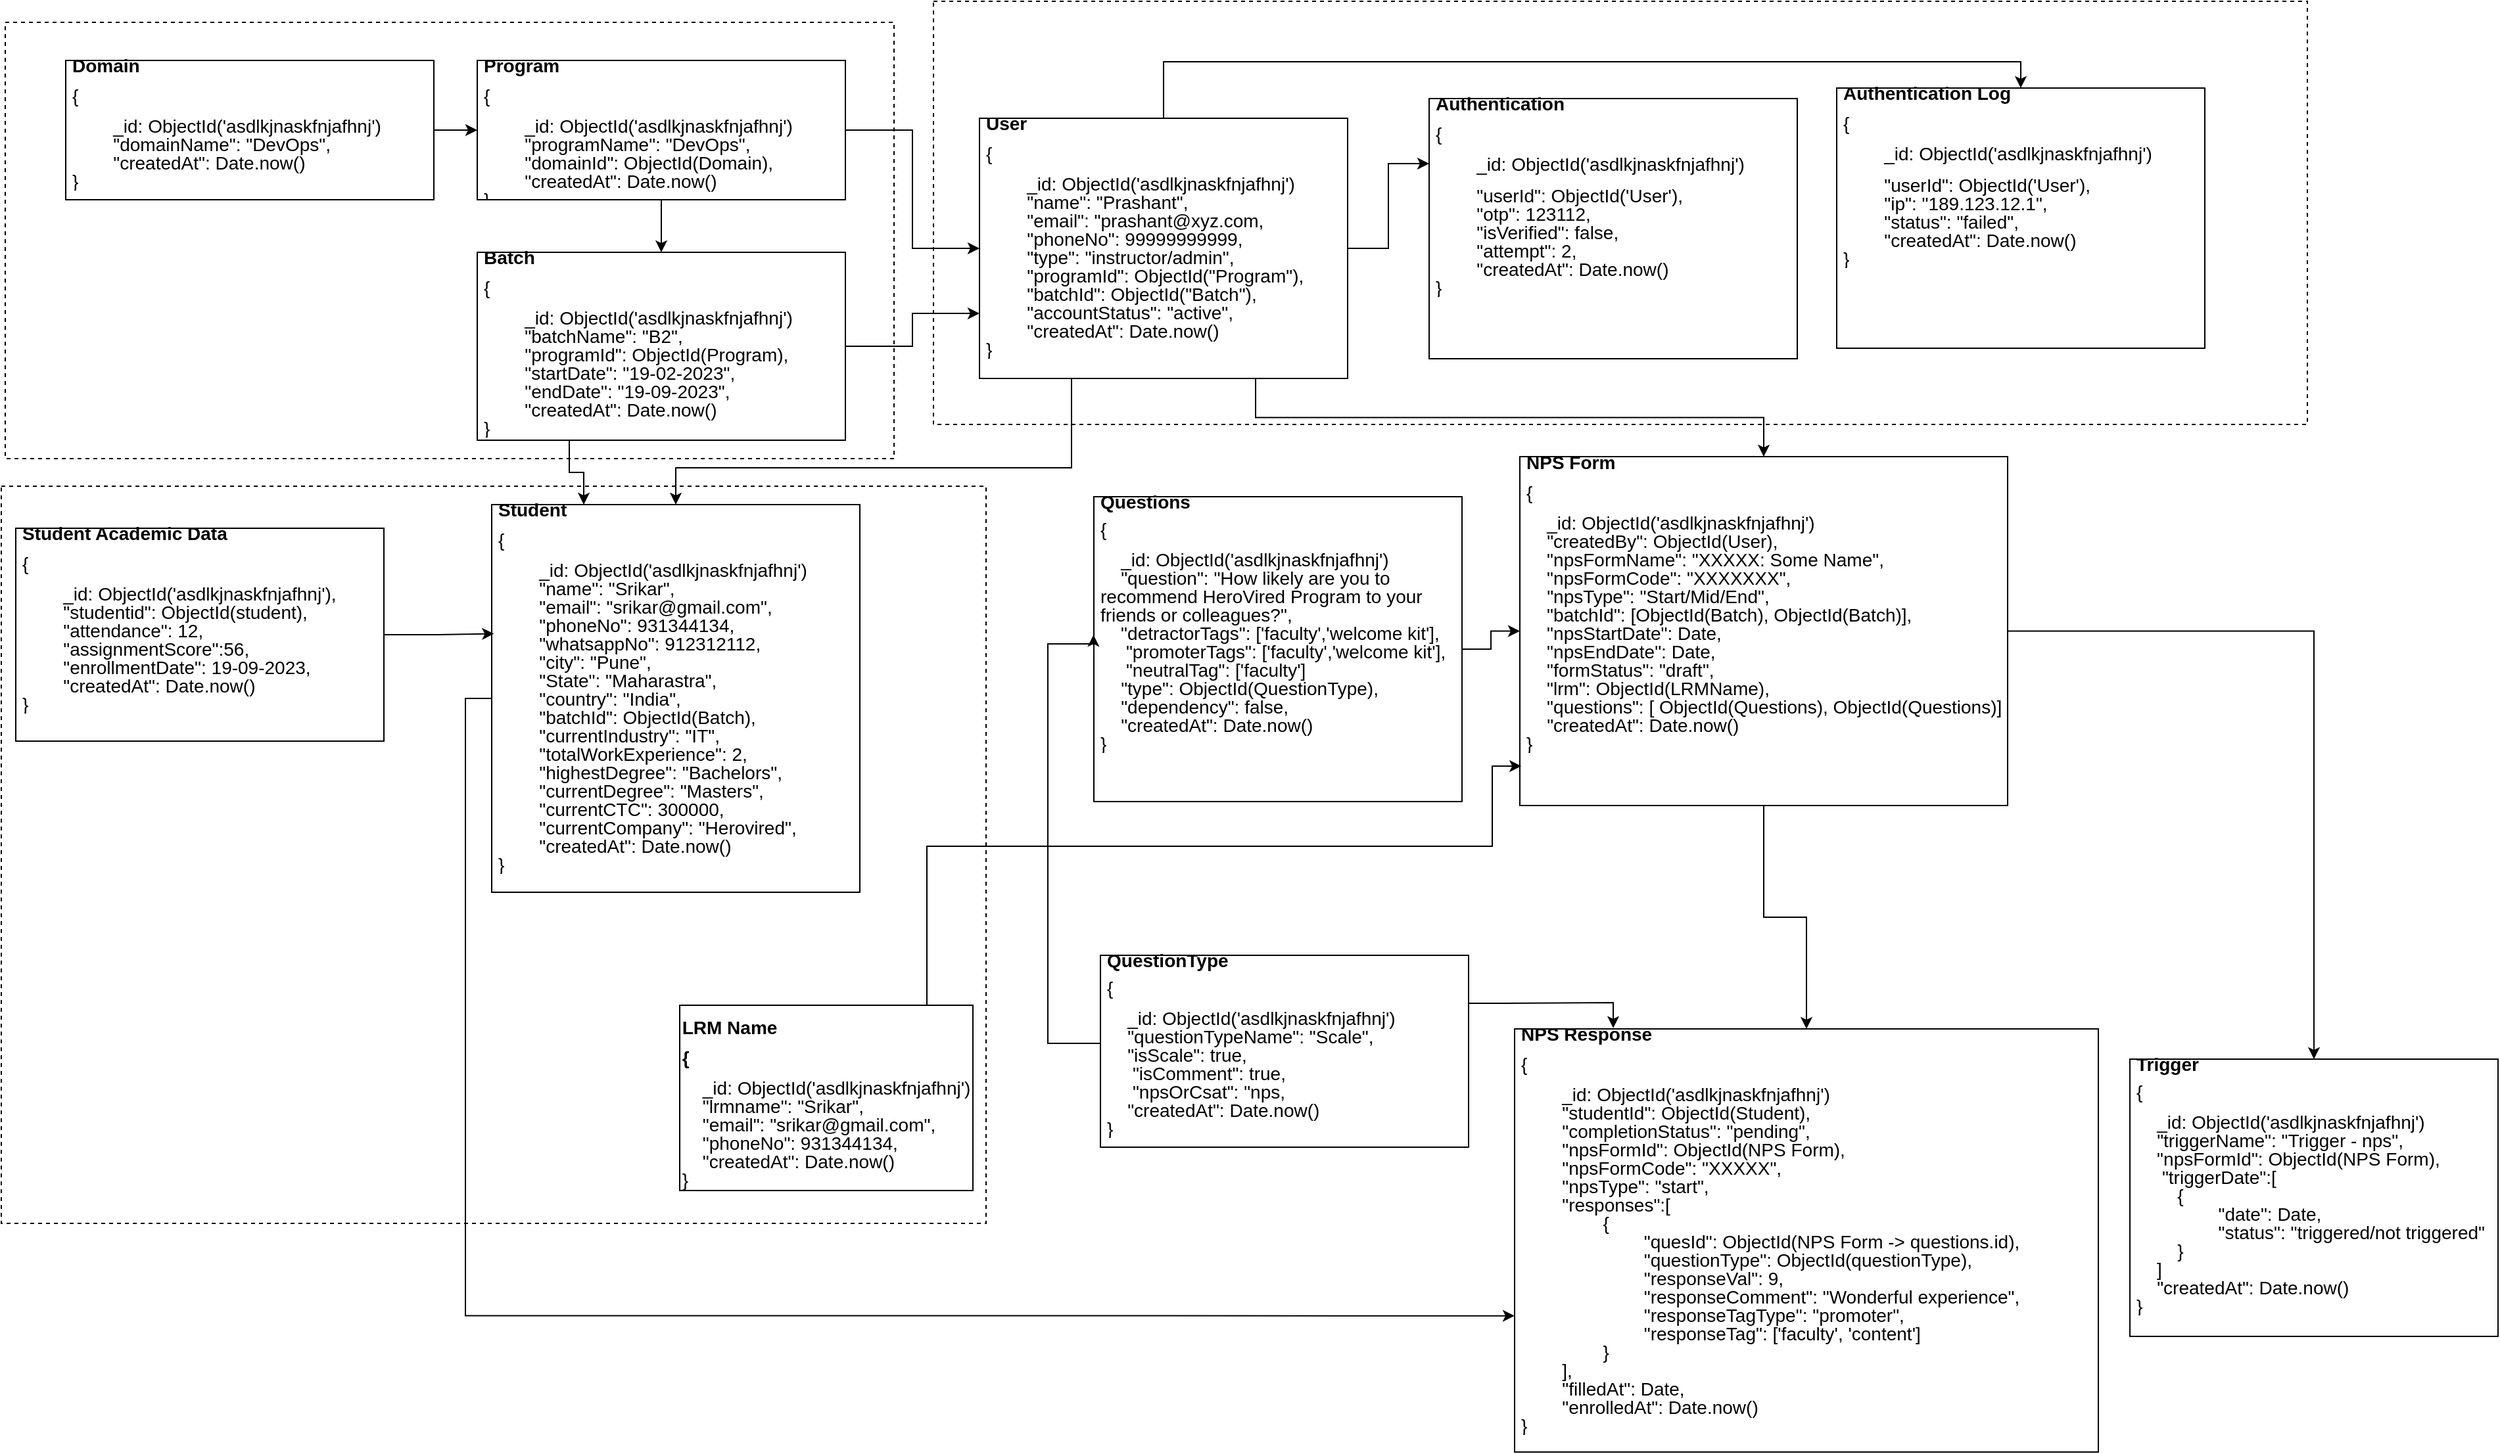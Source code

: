 <mxfile version="22.1.16" type="device">
  <diagram name="Page-1" id="05uPwbdRqM6QuOLjVfGS">
    <mxGraphModel dx="1577" dy="1609" grid="0" gridSize="10" guides="1" tooltips="1" connect="1" arrows="1" fold="1" page="1" pageScale="1" pageWidth="827" pageHeight="1169" math="0" shadow="0">
      <root>
        <mxCell id="0" />
        <mxCell id="1" parent="0" />
        <mxCell id="CcgMyU5SWdbZ3yXGMY6n-12" value="" style="rounded=0;whiteSpace=wrap;html=1;dashed=1;fillColor=none;" parent="1" vertex="1">
          <mxGeometry x="-312" y="-16" width="676" height="332" as="geometry" />
        </mxCell>
        <mxCell id="WL3S5XLT46aKPVTLGc3W-7" style="edgeStyle=orthogonalEdgeStyle;rounded=0;orthogonalLoop=1;jettySize=auto;html=1;entryX=0;entryY=0.25;entryDx=0;entryDy=0;" parent="1" source="WL3S5XLT46aKPVTLGc3W-1" target="WL3S5XLT46aKPVTLGc3W-6" edge="1">
          <mxGeometry relative="1" as="geometry" />
        </mxCell>
        <mxCell id="WL3S5XLT46aKPVTLGc3W-9" style="edgeStyle=orthogonalEdgeStyle;rounded=0;orthogonalLoop=1;jettySize=auto;html=1;exitX=0.5;exitY=0;exitDx=0;exitDy=0;entryX=0.5;entryY=0;entryDx=0;entryDy=0;" parent="1" source="WL3S5XLT46aKPVTLGc3W-1" target="WL3S5XLT46aKPVTLGc3W-8" edge="1">
          <mxGeometry relative="1" as="geometry" />
        </mxCell>
        <mxCell id="WL3S5XLT46aKPVTLGc3W-14" style="edgeStyle=orthogonalEdgeStyle;rounded=0;orthogonalLoop=1;jettySize=auto;html=1;exitX=0.25;exitY=1;exitDx=0;exitDy=0;" parent="1" source="WL3S5XLT46aKPVTLGc3W-1" target="WL3S5XLT46aKPVTLGc3W-11" edge="1">
          <mxGeometry relative="1" as="geometry">
            <Array as="points">
              <mxPoint x="499" y="323" />
              <mxPoint x="198" y="323" />
            </Array>
          </mxGeometry>
        </mxCell>
        <mxCell id="WL3S5XLT46aKPVTLGc3W-19" style="edgeStyle=orthogonalEdgeStyle;rounded=0;orthogonalLoop=1;jettySize=auto;html=1;exitX=0.75;exitY=1;exitDx=0;exitDy=0;" parent="1" source="WL3S5XLT46aKPVTLGc3W-1" target="WL3S5XLT46aKPVTLGc3W-10" edge="1">
          <mxGeometry relative="1" as="geometry" />
        </mxCell>
        <mxCell id="WL3S5XLT46aKPVTLGc3W-1" value="&lt;h1 style=&quot;line-height: 80%; font-size: 14px;&quot;&gt;&lt;span style=&quot;background-color: initial;&quot;&gt;&lt;font style=&quot;font-size: 14px;&quot;&gt;User&lt;/font&gt;&lt;/span&gt;&lt;/h1&gt;&lt;h1 style=&quot;line-height: 100%; font-size: 14px;&quot;&gt;&lt;span style=&quot;font-weight: 400;&quot;&gt;&lt;font style=&quot;font-size: 14px;&quot;&gt;{&lt;/font&gt;&lt;/span&gt;&lt;/h1&gt;&lt;div style=&quot;line-height: 100%; font-size: 14px;&quot;&gt;&lt;span style=&quot;font-weight: 400;&quot;&gt;&lt;font style=&quot;font-size: 14px;&quot;&gt;&lt;span style=&quot;white-space: pre;&quot;&gt;&#x9;&lt;/span&gt;_id: ObjectId(&#39;asdlkjnaskfnjafhnj&#39;)&lt;br&gt;&lt;/font&gt;&lt;/span&gt;&lt;/div&gt;&lt;div style=&quot;line-height: 100%; font-size: 14px;&quot;&gt;&lt;font style=&quot;font-size: 14px;&quot;&gt;&lt;span style=&quot;white-space: pre;&quot;&gt;&#x9;&lt;/span&gt;&quot;name&quot;: &quot;Prashant&quot;,&lt;br&gt;&lt;/font&gt;&lt;/div&gt;&lt;div style=&quot;line-height: 100%; font-size: 14px;&quot;&gt;&lt;font style=&quot;font-size: 14px;&quot;&gt;&lt;span style=&quot;white-space: pre;&quot;&gt;&#x9;&lt;/span&gt;&quot;email&quot;: &quot;prashant@xyz.com,&lt;br&gt;&lt;/font&gt;&lt;/div&gt;&lt;div style=&quot;line-height: 100%; font-size: 14px;&quot;&gt;&lt;font style=&quot;font-size: 14px;&quot;&gt;&lt;span style=&quot;white-space: pre;&quot;&gt;&#x9;&lt;/span&gt;&quot;phoneNo&quot;: 99999999999,&lt;br&gt;&lt;/font&gt;&lt;/div&gt;&lt;div style=&quot;line-height: 100%; font-size: 14px;&quot;&gt;&lt;font style=&quot;font-size: 14px;&quot;&gt;&lt;span style=&quot;white-space: pre;&quot;&gt;&#x9;&lt;/span&gt;&quot;type&quot;: &quot;instructor/admin&quot;,&lt;br&gt;&lt;/font&gt;&lt;/div&gt;&lt;div style=&quot;line-height: 100%; font-size: 14px;&quot;&gt;&lt;font style=&quot;font-size: 14px;&quot;&gt;&lt;span style=&quot;white-space: pre;&quot;&gt;&#x9;&lt;/span&gt;&quot;programId&quot;: ObjectId(&quot;Program&quot;),&lt;br&gt;&lt;/font&gt;&lt;/div&gt;&lt;div style=&quot;line-height: 100%; font-size: 14px;&quot;&gt;&lt;font style=&quot;font-size: 14px;&quot;&gt;&lt;span style=&quot;white-space: pre;&quot;&gt;&#x9;&lt;/span&gt;&quot;batchId&quot;: ObjectId(&quot;Batch&quot;),&lt;br&gt;&lt;/font&gt;&lt;/div&gt;&lt;div style=&quot;line-height: 100%; font-size: 14px;&quot;&gt;&lt;font style=&quot;font-size: 14px;&quot;&gt;&lt;span style=&quot;white-space: pre;&quot;&gt;&#x9;&lt;/span&gt;&quot;accountStatus&quot;: &quot;active&quot;,&lt;br&gt;&lt;/font&gt;&lt;/div&gt;&lt;div style=&quot;line-height: 100%; font-size: 14px;&quot;&gt;&lt;font style=&quot;font-size: 14px;&quot;&gt;&lt;span style=&quot;white-space: pre;&quot;&gt;&#x9;&lt;/span&gt;&quot;createdAt&quot;: Date.now()&lt;/font&gt;&lt;/div&gt;&lt;div style=&quot;line-height: 100%; font-size: 14px;&quot;&gt;&lt;span style=&quot;font-weight: 400;&quot;&gt;&lt;font style=&quot;font-size: 14px;&quot;&gt;}&lt;/font&gt;&lt;/span&gt;&lt;/div&gt;" style="text;html=1;strokeColor=default;fillColor=none;spacing=5;spacingTop=-20;whiteSpace=wrap;overflow=hidden;rounded=0;" parent="1" vertex="1">
          <mxGeometry x="429" y="57" width="280" height="198" as="geometry" />
        </mxCell>
        <mxCell id="WL3S5XLT46aKPVTLGc3W-4" style="edgeStyle=orthogonalEdgeStyle;rounded=0;orthogonalLoop=1;jettySize=auto;html=1;" parent="1" source="WL3S5XLT46aKPVTLGc3W-2" target="WL3S5XLT46aKPVTLGc3W-1" edge="1">
          <mxGeometry relative="1" as="geometry" />
        </mxCell>
        <mxCell id="WL3S5XLT46aKPVTLGc3W-13" style="edgeStyle=orthogonalEdgeStyle;rounded=0;orthogonalLoop=1;jettySize=auto;html=1;exitX=0.5;exitY=1;exitDx=0;exitDy=0;" parent="1" source="WL3S5XLT46aKPVTLGc3W-2" target="WL3S5XLT46aKPVTLGc3W-3" edge="1">
          <mxGeometry relative="1" as="geometry" />
        </mxCell>
        <mxCell id="WL3S5XLT46aKPVTLGc3W-2" value="&lt;h1 style=&quot;line-height: 80%; font-size: 14px;&quot;&gt;&lt;span style=&quot;background-color: initial;&quot;&gt;&lt;font style=&quot;font-size: 14px;&quot;&gt;Program&lt;/font&gt;&lt;/span&gt;&lt;/h1&gt;&lt;h1 style=&quot;line-height: 100%; font-size: 14px;&quot;&gt;&lt;span style=&quot;font-weight: 400;&quot;&gt;&lt;font style=&quot;font-size: 14px;&quot;&gt;{&lt;/font&gt;&lt;/span&gt;&lt;/h1&gt;&lt;div style=&quot;line-height: 100%; font-size: 14px;&quot;&gt;&lt;span style=&quot;font-weight: 400;&quot;&gt;&lt;font style=&quot;font-size: 14px;&quot;&gt;&lt;span style=&quot;white-space: pre;&quot;&gt;&#x9;&lt;/span&gt;_id: ObjectId(&#39;asdlkjnaskfnjafhnj&#39;)&lt;br&gt;&lt;/font&gt;&lt;/span&gt;&lt;/div&gt;&lt;div style=&quot;line-height: 100%; font-size: 14px;&quot;&gt;&lt;font style=&quot;font-size: 14px;&quot;&gt;&lt;span style=&quot;white-space: pre;&quot;&gt;&#x9;&lt;/span&gt;&quot;programName&quot;: &quot;DevOps&quot;,&lt;/font&gt;&lt;/div&gt;&lt;div style=&quot;line-height: 100%; font-size: 14px;&quot;&gt;&lt;font style=&quot;font-size: 14px;&quot;&gt;&lt;span style=&quot;white-space: pre;&quot;&gt;&#x9;&lt;/span&gt;&quot;domainId&quot;: ObjectId(Domain),&lt;br&gt;&lt;/font&gt;&lt;/div&gt;&lt;div style=&quot;line-height: 100%; font-size: 14px;&quot;&gt;&lt;font style=&quot;font-size: 14px;&quot;&gt;&lt;span style=&quot;white-space: pre;&quot;&gt;&#x9;&lt;/span&gt;&quot;createdAt&quot;: Date.now()&lt;/font&gt;&lt;/div&gt;&lt;div style=&quot;line-height: 100%; font-size: 14px;&quot;&gt;&lt;span style=&quot;font-weight: 400;&quot;&gt;&lt;font style=&quot;font-size: 14px;&quot;&gt;}&lt;/font&gt;&lt;/span&gt;&lt;/div&gt;" style="text;html=1;strokeColor=default;fillColor=none;spacing=5;spacingTop=-20;whiteSpace=wrap;overflow=hidden;rounded=0;" parent="1" vertex="1">
          <mxGeometry x="47" y="13" width="280" height="106" as="geometry" />
        </mxCell>
        <mxCell id="WL3S5XLT46aKPVTLGc3W-5" style="edgeStyle=orthogonalEdgeStyle;rounded=0;orthogonalLoop=1;jettySize=auto;html=1;entryX=0;entryY=0.75;entryDx=0;entryDy=0;" parent="1" source="WL3S5XLT46aKPVTLGc3W-3" target="WL3S5XLT46aKPVTLGc3W-1" edge="1">
          <mxGeometry relative="1" as="geometry" />
        </mxCell>
        <mxCell id="WL3S5XLT46aKPVTLGc3W-12" style="edgeStyle=orthogonalEdgeStyle;rounded=0;orthogonalLoop=1;jettySize=auto;html=1;exitX=0.25;exitY=1;exitDx=0;exitDy=0;entryX=0.25;entryY=0;entryDx=0;entryDy=0;" parent="1" source="WL3S5XLT46aKPVTLGc3W-3" target="WL3S5XLT46aKPVTLGc3W-11" edge="1">
          <mxGeometry relative="1" as="geometry" />
        </mxCell>
        <mxCell id="WL3S5XLT46aKPVTLGc3W-3" value="&lt;h1 style=&quot;line-height: 80%; font-size: 14px;&quot;&gt;&lt;span style=&quot;background-color: initial;&quot;&gt;&lt;font style=&quot;font-size: 14px;&quot;&gt;Batch&lt;/font&gt;&lt;/span&gt;&lt;/h1&gt;&lt;h1 style=&quot;line-height: 100%; font-size: 14px;&quot;&gt;&lt;span style=&quot;font-weight: 400;&quot;&gt;&lt;font style=&quot;font-size: 14px;&quot;&gt;{&lt;/font&gt;&lt;/span&gt;&lt;/h1&gt;&lt;div style=&quot;line-height: 100%; font-size: 14px;&quot;&gt;&lt;span style=&quot;font-weight: 400;&quot;&gt;&lt;font style=&quot;font-size: 14px;&quot;&gt;&lt;span style=&quot;white-space: pre;&quot;&gt;&#x9;&lt;/span&gt;_id: ObjectId(&#39;asdlkjnaskfnjafhnj&#39;)&lt;br&gt;&lt;/font&gt;&lt;/span&gt;&lt;/div&gt;&lt;div style=&quot;line-height: 100%; font-size: 14px;&quot;&gt;&lt;font style=&quot;font-size: 14px;&quot;&gt;&lt;span style=&quot;white-space: pre;&quot;&gt;&#x9;&lt;/span&gt;&quot;batchName&quot;: &quot;B2&quot;,&lt;/font&gt;&lt;/div&gt;&lt;div style=&quot;line-height: 100%; font-size: 14px;&quot;&gt;&lt;font style=&quot;font-size: 14px;&quot;&gt;&lt;span style=&quot;white-space: pre;&quot;&gt;&#x9;&lt;/span&gt;&quot;programId&quot;: ObjectId(Program),&lt;br&gt;&lt;/font&gt;&lt;/div&gt;&lt;div style=&quot;line-height: 100%; font-size: 14px;&quot;&gt;&lt;font style=&quot;font-size: 14px;&quot;&gt;&lt;span style=&quot;white-space: pre;&quot;&gt;&#x9;&lt;/span&gt;&quot;startDate&quot;: &quot;19-02-2023&quot;,&lt;br&gt;&lt;/font&gt;&lt;/div&gt;&lt;div style=&quot;line-height: 100%; font-size: 14px;&quot;&gt;&lt;font style=&quot;font-size: 14px;&quot;&gt;&lt;span style=&quot;white-space: pre;&quot;&gt;&#x9;&lt;/span&gt;&quot;endDate&quot;: &quot;19-09-2023&quot;,&lt;br&gt;&lt;/font&gt;&lt;/div&gt;&lt;div style=&quot;line-height: 100%; font-size: 14px;&quot;&gt;&lt;font style=&quot;font-size: 14px;&quot;&gt;&lt;span style=&quot;white-space: pre;&quot;&gt;&#x9;&lt;/span&gt;&quot;createdAt&quot;: Date.now()&lt;/font&gt;&lt;/div&gt;&lt;div style=&quot;line-height: 100%; font-size: 14px;&quot;&gt;&lt;span style=&quot;font-weight: 400;&quot;&gt;&lt;font style=&quot;font-size: 14px;&quot;&gt;}&lt;/font&gt;&lt;/span&gt;&lt;/div&gt;" style="text;html=1;strokeColor=default;fillColor=none;spacing=5;spacingTop=-20;whiteSpace=wrap;overflow=hidden;rounded=0;" parent="1" vertex="1">
          <mxGeometry x="47" y="159" width="280" height="143" as="geometry" />
        </mxCell>
        <mxCell id="WL3S5XLT46aKPVTLGc3W-6" value="&lt;h1 style=&quot;line-height: 80%; font-size: 14px;&quot;&gt;Authentication&lt;/h1&gt;&lt;h1 style=&quot;line-height: 100%; font-size: 14px;&quot;&gt;&lt;span style=&quot;font-weight: 400;&quot;&gt;&lt;font style=&quot;font-size: 14px;&quot;&gt;{&lt;/font&gt;&lt;/span&gt;&lt;/h1&gt;&lt;h1 style=&quot;line-height: 100%; font-size: 14px;&quot;&gt;&lt;span style=&quot;white-space: pre;&quot;&gt;&#x9;&lt;/span&gt;&lt;span style=&quot;font-weight: normal;&quot;&gt;_id: ObjectId(&#39;asdlkjnaskfnjafhnj&#39;)&lt;/span&gt;&lt;/h1&gt;&lt;div style=&quot;line-height: 100%; font-size: 14px;&quot;&gt;&lt;span style=&quot;background-color: initial;&quot;&gt;&lt;span style=&quot;white-space: pre;&quot;&gt;&#x9;&lt;/span&gt;&quot;userId&quot;: ObjectId(&#39;User&#39;),&lt;/span&gt;&lt;/div&gt;&lt;div style=&quot;line-height: 100%; font-size: 14px;&quot;&gt;&lt;span style=&quot;background-color: initial;&quot;&gt;&lt;span style=&quot;white-space: pre;&quot;&gt;&#x9;&lt;/span&gt;&quot;otp&quot;: 123112,&lt;br&gt;&lt;/span&gt;&lt;/div&gt;&lt;div style=&quot;line-height: 100%; font-size: 14px;&quot;&gt;&lt;span style=&quot;background-color: initial;&quot;&gt;&lt;span style=&quot;white-space: pre;&quot;&gt;&#x9;&lt;/span&gt;&quot;isVerified&quot;: false,&lt;br&gt;&lt;/span&gt;&lt;/div&gt;&lt;div style=&quot;line-height: 100%; font-size: 14px;&quot;&gt;&lt;span style=&quot;background-color: initial;&quot;&gt;&lt;span style=&quot;white-space: pre;&quot;&gt;&#x9;&lt;/span&gt;&quot;attempt&quot;: 2,&lt;br&gt;&lt;/span&gt;&lt;/div&gt;&lt;div style=&quot;line-height: 100%; font-size: 14px;&quot;&gt;&lt;span style=&quot;background-color: initial;&quot;&gt;&lt;span style=&quot;white-space: pre;&quot;&gt;&#x9;&lt;/span&gt;&quot;createdAt&quot;: Date.now()&lt;/span&gt;&lt;/div&gt;&lt;div style=&quot;line-height: 100%; font-size: 14px;&quot;&gt;&lt;span style=&quot;font-weight: 400;&quot;&gt;&lt;font style=&quot;font-size: 14px;&quot;&gt;}&lt;/font&gt;&lt;/span&gt;&lt;/div&gt;" style="text;html=1;strokeColor=default;fillColor=none;spacing=5;spacingTop=-20;whiteSpace=wrap;overflow=hidden;rounded=0;" parent="1" vertex="1">
          <mxGeometry x="771" y="42" width="280" height="198" as="geometry" />
        </mxCell>
        <mxCell id="WL3S5XLT46aKPVTLGc3W-8" value="&lt;h1 style=&quot;line-height: 80%; font-size: 14px;&quot;&gt;Authentication Log&lt;/h1&gt;&lt;h1 style=&quot;line-height: 100%; font-size: 14px;&quot;&gt;&lt;span style=&quot;font-weight: 400;&quot;&gt;&lt;font style=&quot;font-size: 14px;&quot;&gt;{&lt;/font&gt;&lt;/span&gt;&lt;/h1&gt;&lt;h1 style=&quot;line-height: 100%; font-size: 14px;&quot;&gt;&lt;span style=&quot;white-space: pre;&quot;&gt;&#x9;&lt;/span&gt;&lt;span style=&quot;font-weight: normal;&quot;&gt;_id: ObjectId(&#39;asdlkjnaskfnjafhnj&#39;)&lt;/span&gt;&lt;/h1&gt;&lt;div style=&quot;line-height: 100%; font-size: 14px;&quot;&gt;&lt;span style=&quot;background-color: initial;&quot;&gt;&lt;span style=&quot;white-space: pre;&quot;&gt;&#x9;&lt;/span&gt;&quot;userId&quot;: ObjectId(&#39;User&#39;),&lt;/span&gt;&lt;/div&gt;&lt;div style=&quot;line-height: 100%; font-size: 14px;&quot;&gt;&lt;span style=&quot;background-color: initial;&quot;&gt;&lt;span style=&quot;white-space: pre;&quot;&gt;&#x9;&lt;/span&gt;&quot;ip&quot;: &quot;189.123.12.1&quot;,&lt;br&gt;&lt;/span&gt;&lt;/div&gt;&lt;div style=&quot;line-height: 100%; font-size: 14px;&quot;&gt;&lt;span style=&quot;background-color: initial;&quot;&gt;&lt;span style=&quot;white-space: pre;&quot;&gt;&#x9;&lt;/span&gt;&quot;status&quot;: &quot;failed&quot;,&lt;/span&gt;&lt;/div&gt;&lt;div style=&quot;line-height: 100%; font-size: 14px;&quot;&gt;&lt;span style=&quot;background-color: initial;&quot;&gt;&lt;span style=&quot;white-space: pre;&quot;&gt;&#x9;&lt;/span&gt;&quot;createdAt&quot;: Date.now()&lt;/span&gt;&lt;/div&gt;&lt;div style=&quot;line-height: 100%; font-size: 14px;&quot;&gt;&lt;span style=&quot;font-weight: 400;&quot;&gt;&lt;font style=&quot;font-size: 14px;&quot;&gt;}&lt;/font&gt;&lt;/span&gt;&lt;/div&gt;" style="text;html=1;strokeColor=default;fillColor=none;spacing=5;spacingTop=-20;whiteSpace=wrap;overflow=hidden;rounded=0;" parent="1" vertex="1">
          <mxGeometry x="1081" y="34" width="280" height="198" as="geometry" />
        </mxCell>
        <mxCell id="CcgMyU5SWdbZ3yXGMY6n-3" style="edgeStyle=orthogonalEdgeStyle;rounded=0;orthogonalLoop=1;jettySize=auto;html=1;exitX=0.5;exitY=1;exitDx=0;exitDy=0;" parent="1" source="WL3S5XLT46aKPVTLGc3W-10" target="WL3S5XLT46aKPVTLGc3W-15" edge="1">
          <mxGeometry relative="1" as="geometry" />
        </mxCell>
        <mxCell id="-X5U54sZ7M9kgjtKSSgX-1" style="edgeStyle=orthogonalEdgeStyle;rounded=0;orthogonalLoop=1;jettySize=auto;html=1;" edge="1" parent="1" source="WL3S5XLT46aKPVTLGc3W-10" target="CcgMyU5SWdbZ3yXGMY6n-9">
          <mxGeometry relative="1" as="geometry" />
        </mxCell>
        <mxCell id="WL3S5XLT46aKPVTLGc3W-10" value="&lt;h1 style=&quot;line-height: 80%; font-size: 14px;&quot;&gt;&lt;span style=&quot;background-color: initial;&quot;&gt;&lt;font style=&quot;font-size: 14px;&quot;&gt;NPS Form&lt;/font&gt;&lt;/span&gt;&lt;/h1&gt;&lt;h1 style=&quot;line-height: 100%; font-size: 14px;&quot;&gt;&lt;span style=&quot;font-weight: 400;&quot;&gt;&lt;font style=&quot;font-size: 14px;&quot;&gt;{&lt;/font&gt;&lt;/span&gt;&lt;/h1&gt;&lt;div style=&quot;line-height: 100%; font-size: 14px;&quot;&gt;&lt;span style=&quot;font-weight: 400;&quot;&gt;&lt;font style=&quot;font-size: 14px;&quot;&gt;&lt;span style=&quot;&quot;&gt;&lt;span style=&quot;&quot;&gt;&amp;nbsp;&amp;nbsp;&amp;nbsp;&amp;nbsp;&lt;/span&gt;&lt;/span&gt;_id: ObjectId(&#39;asdlkjnaskfnjafhnj&#39;)&lt;br&gt;&lt;/font&gt;&lt;/span&gt;&lt;/div&gt;&lt;div style=&quot;line-height: 100%; font-size: 14px;&quot;&gt;&lt;font style=&quot;font-size: 14px;&quot;&gt;&lt;span style=&quot;&quot;&gt;&lt;span style=&quot;&quot;&gt;&amp;nbsp;&amp;nbsp;&amp;nbsp;&amp;nbsp;&lt;/span&gt;&lt;/span&gt;&quot;createdBy&quot;: ObjectId(User),&lt;br&gt;&lt;/font&gt;&lt;/div&gt;&lt;div style=&quot;line-height: 100%; font-size: 14px;&quot;&gt;&lt;font style=&quot;font-size: 14px;&quot;&gt;&amp;nbsp; &amp;nbsp; &quot;npsFormName&quot;: &quot;XXXXX: Some Name&quot;,&lt;/font&gt;&lt;/div&gt;&lt;div style=&quot;line-height: 100%; font-size: 14px;&quot;&gt;&lt;font style=&quot;font-size: 14px;&quot;&gt;&amp;nbsp; &amp;nbsp; &quot;npsFormCode&quot;: &quot;XXXXXXX&quot;,&lt;/font&gt;&lt;/div&gt;&lt;div style=&quot;line-height: 100%; font-size: 14px;&quot;&gt;&lt;font style=&quot;font-size: 14px;&quot;&gt;&lt;span style=&quot;&quot;&gt;&lt;span style=&quot;&quot;&gt;&amp;nbsp;&amp;nbsp;&amp;nbsp;&amp;nbsp;&lt;/span&gt;&lt;/span&gt;&quot;npsType&quot;: &quot;Start/Mid/End&quot;,&lt;/font&gt;&lt;/div&gt;&lt;div style=&quot;line-height: 100%; font-size: 14px;&quot;&gt;&lt;font style=&quot;font-size: 14px;&quot;&gt;&amp;nbsp; &amp;nbsp; &quot;batchId&quot;: [ObjectId(Batch), ObjectId(Batch)&lt;/font&gt;&lt;span style=&quot;background-color: initial;&quot;&gt;],&lt;/span&gt;&lt;/div&gt;&lt;div style=&quot;line-height: 100%; font-size: 14px;&quot;&gt;&lt;font style=&quot;font-size: 14px;&quot;&gt;&amp;nbsp; &amp;nbsp; &quot;npsStartDate&quot;: Date,&lt;/font&gt;&lt;/div&gt;&lt;div style=&quot;line-height: 100%; font-size: 14px;&quot;&gt;&lt;font style=&quot;font-size: 14px;&quot;&gt;&amp;nbsp; &amp;nbsp; &quot;npsEndDate&quot;: Date,&lt;/font&gt;&lt;/div&gt;&lt;div style=&quot;line-height: 100%; font-size: 14px;&quot;&gt;&lt;font style=&quot;font-size: 14px;&quot;&gt;&amp;nbsp; &amp;nbsp; &quot;formStatus&quot;: &quot;draft&quot;,&lt;br&gt;&lt;/font&gt;&lt;/div&gt;&lt;div style=&quot;line-height: 100%; font-size: 14px;&quot;&gt;&lt;font style=&quot;font-size: 14px;&quot;&gt;&amp;nbsp; &amp;nbsp; &quot;lrm&quot;: ObjectId(LRMName),&lt;/font&gt;&lt;/div&gt;&lt;div style=&quot;line-height: 100%; font-size: 14px;&quot;&gt;&lt;font style=&quot;background-color: initial;&quot;&gt;&amp;nbsp; &amp;nbsp; &quot;questions&quot;: [ ObjectId(Questions), ObjectId(Questions)&lt;/font&gt;&lt;span style=&quot;background-color: initial;&quot;&gt;]&lt;/span&gt;&lt;br&gt;&lt;/div&gt;&lt;div style=&quot;line-height: 100%; font-size: 14px;&quot;&gt;&lt;span style=&quot;background-color: initial;&quot;&gt;&amp;nbsp; &amp;nbsp;&amp;nbsp;&lt;/span&gt;&lt;span style=&quot;background-color: initial;&quot;&gt;&quot;createdAt&quot;: Date.now()&lt;/span&gt;&lt;br&gt;&lt;/div&gt;&lt;div style=&quot;line-height: 100%; font-size: 14px;&quot;&gt;&lt;span style=&quot;font-weight: 400;&quot;&gt;&lt;font style=&quot;font-size: 14px;&quot;&gt;}&lt;/font&gt;&lt;/span&gt;&lt;/div&gt;" style="text;html=1;strokeColor=default;fillColor=none;spacing=5;spacingTop=-20;whiteSpace=wrap;overflow=hidden;rounded=0;" parent="1" vertex="1">
          <mxGeometry x="840" y="314.5" width="371" height="265.5" as="geometry" />
        </mxCell>
        <mxCell id="WL3S5XLT46aKPVTLGc3W-11" value="&lt;h1 style=&quot;line-height: 80%; font-size: 14px;&quot;&gt;Student&lt;/h1&gt;&lt;h1 style=&quot;line-height: 100%; font-size: 14px;&quot;&gt;&lt;span style=&quot;font-weight: 400;&quot;&gt;&lt;font style=&quot;font-size: 14px;&quot;&gt;{&lt;/font&gt;&lt;/span&gt;&lt;/h1&gt;&lt;div style=&quot;line-height: 100%; font-size: 14px;&quot;&gt;&lt;span style=&quot;font-weight: 400;&quot;&gt;&lt;font style=&quot;font-size: 14px;&quot;&gt;&lt;span style=&quot;white-space: pre;&quot;&gt;&#x9;&lt;/span&gt;_id: ObjectId(&#39;asdlkjnaskfnjafhnj&#39;)&lt;br&gt;&lt;/font&gt;&lt;/span&gt;&lt;/div&gt;&lt;div style=&quot;line-height: 100%; font-size: 14px;&quot;&gt;&lt;span style=&quot;background-color: initial; white-space: pre;&quot;&gt;&#x9;&lt;/span&gt;&lt;span style=&quot;background-color: initial;&quot;&gt;&quot;name&quot;: &quot;Srikar&quot;,&lt;/span&gt;&lt;br&gt;&lt;/div&gt;&lt;div style=&quot;line-height: 100%; font-size: 14px;&quot;&gt;&lt;font style=&quot;font-size: 14px;&quot;&gt;&lt;span style=&quot;white-space: pre;&quot;&gt;&#x9;&lt;/span&gt;&quot;email&quot;: &quot;srikar@gmail.com&quot;,&lt;br&gt;&lt;/font&gt;&lt;/div&gt;&lt;div style=&quot;line-height: 100%; font-size: 14px;&quot;&gt;&lt;font style=&quot;font-size: 14px;&quot;&gt;&lt;span style=&quot;white-space: pre;&quot;&gt;&#x9;&lt;/span&gt;&quot;phoneNo&quot;: 931344134,&lt;br&gt;&lt;/font&gt;&lt;/div&gt;&lt;div style=&quot;line-height: 100%; font-size: 14px;&quot;&gt;&lt;font style=&quot;font-size: 14px;&quot;&gt;&lt;span style=&quot;white-space: pre;&quot;&gt;&#x9;&lt;/span&gt;&quot;whatsappNo&quot;: 912312112,&lt;br&gt;&lt;/font&gt;&lt;/div&gt;&lt;div style=&quot;line-height: 100%; font-size: 14px;&quot;&gt;&lt;span style=&quot;background-color: initial; white-space: pre;&quot;&gt;&#x9;&lt;/span&gt;&lt;span style=&quot;background-color: initial;&quot;&gt;&quot;city&quot;: &quot;Pune&quot;,&lt;/span&gt;&lt;br&gt;&lt;/div&gt;&lt;div style=&quot;line-height: 100%; font-size: 14px;&quot;&gt;&lt;font style=&quot;font-size: 14px;&quot;&gt;&lt;span style=&quot;white-space: pre;&quot;&gt;&#x9;&lt;/span&gt;&quot;State&quot;: &quot;Maharastra&quot;,&lt;br&gt;&lt;/font&gt;&lt;/div&gt;&lt;div style=&quot;line-height: 100%; font-size: 14px;&quot;&gt;&lt;font style=&quot;font-size: 14px;&quot;&gt;&lt;span style=&quot;white-space: pre;&quot;&gt;&#x9;&lt;/span&gt;&quot;country&quot;: &quot;India&quot;,&lt;/font&gt;&lt;/div&gt;&lt;div style=&quot;line-height: 100%; font-size: 14px;&quot;&gt;&lt;font style=&quot;font-size: 14px;&quot;&gt;&lt;span style=&quot;white-space: pre;&quot;&gt;&#x9;&lt;/span&gt;&quot;batchId&quot;: ObjectId(Batch),&lt;br&gt;&lt;/font&gt;&lt;/div&gt;&lt;div style=&quot;line-height: 100%; font-size: 14px;&quot;&gt;&lt;font style=&quot;font-size: 14px;&quot;&gt;&lt;span style=&quot;white-space: pre;&quot;&gt;&#x9;&lt;/span&gt;&quot;currentIndustry&quot;: &quot;IT&quot;,&lt;/font&gt;&lt;/div&gt;&lt;div style=&quot;line-height: 100%; font-size: 14px;&quot;&gt;&lt;font style=&quot;font-size: 14px;&quot;&gt;&lt;span style=&quot;white-space: pre;&quot;&gt;&#x9;&lt;/span&gt;&quot;totalWorkExperience&quot;: 2,&lt;br&gt;&lt;/font&gt;&lt;/div&gt;&lt;div style=&quot;line-height: 100%; font-size: 14px;&quot;&gt;&lt;font style=&quot;font-size: 14px;&quot;&gt;&lt;span style=&quot;white-space: pre;&quot;&gt;&#x9;&lt;/span&gt;&quot;highestDegree&quot;: &quot;Bachelors&quot;,&lt;br&gt;&lt;/font&gt;&lt;/div&gt;&lt;div style=&quot;line-height: 100%; font-size: 14px;&quot;&gt;&lt;font style=&quot;font-size: 14px;&quot;&gt;&lt;span style=&quot;white-space: pre;&quot;&gt;&#x9;&lt;/span&gt;&quot;currentDegree&quot;: &quot;Masters&quot;,&lt;br&gt;&lt;/font&gt;&lt;/div&gt;&lt;div style=&quot;line-height: 100%; font-size: 14px;&quot;&gt;&lt;font style=&quot;font-size: 14px;&quot;&gt;&lt;span style=&quot;white-space: pre;&quot;&gt;&#x9;&lt;/span&gt;&quot;currentCTC&quot;: 300000,&lt;br&gt;&lt;/font&gt;&lt;/div&gt;&lt;div style=&quot;line-height: 100%; font-size: 14px;&quot;&gt;&lt;font style=&quot;font-size: 14px;&quot;&gt;&lt;span style=&quot;white-space: pre;&quot;&gt;&#x9;&lt;/span&gt;&quot;currentCompany&quot;: &quot;Herovired&quot;,&lt;br&gt;&lt;/font&gt;&lt;/div&gt;&lt;div style=&quot;line-height: 100%; font-size: 14px;&quot;&gt;&lt;font style=&quot;font-size: 14px;&quot;&gt;&lt;span style=&quot;white-space: pre;&quot;&gt;&#x9;&lt;/span&gt;&quot;createdAt&quot;: Date.now()&lt;/font&gt;&lt;/div&gt;&lt;div style=&quot;line-height: 100%; font-size: 14px;&quot;&gt;&lt;span style=&quot;font-weight: 400;&quot;&gt;&lt;font style=&quot;font-size: 14px;&quot;&gt;}&lt;/font&gt;&lt;/span&gt;&lt;/div&gt;" style="text;html=1;strokeColor=default;fillColor=none;spacing=5;spacingTop=-20;whiteSpace=wrap;overflow=hidden;rounded=0;" parent="1" vertex="1">
          <mxGeometry x="58" y="351" width="280" height="295" as="geometry" />
        </mxCell>
        <mxCell id="WL3S5XLT46aKPVTLGc3W-15" value="&lt;h1 style=&quot;line-height: 80%; font-size: 14px;&quot;&gt;&lt;span style=&quot;background-color: initial;&quot;&gt;&lt;font style=&quot;font-size: 14px;&quot;&gt;NPS Response&lt;/font&gt;&lt;/span&gt;&lt;/h1&gt;&lt;h1 style=&quot;line-height: 100%; font-size: 14px;&quot;&gt;&lt;span style=&quot;font-weight: 400;&quot;&gt;&lt;font style=&quot;font-size: 14px;&quot;&gt;{&lt;/font&gt;&lt;/span&gt;&lt;/h1&gt;&lt;div style=&quot;line-height: 100%; font-size: 14px;&quot;&gt;&lt;span style=&quot;font-weight: 400;&quot;&gt;&lt;font style=&quot;font-size: 14px;&quot;&gt;&lt;span style=&quot;white-space: pre;&quot;&gt;&#x9;&lt;/span&gt;_id: ObjectId(&#39;asdlkjnaskfnjafhnj&#39;)&lt;br&gt;&lt;/font&gt;&lt;/span&gt;&lt;/div&gt;&lt;div style=&quot;line-height: 100%; font-size: 14px;&quot;&gt;&lt;font style=&quot;font-size: 14px;&quot;&gt;&lt;span style=&quot;white-space: pre;&quot;&gt;&#x9;&lt;/span&gt;&quot;studentId&quot;: ObjectId(Student),&lt;br&gt;&lt;/font&gt;&lt;/div&gt;&lt;div style=&quot;line-height: 100%; font-size: 14px;&quot;&gt;&lt;font style=&quot;font-size: 14px;&quot;&gt;&lt;span style=&quot;white-space: pre;&quot;&gt;&#x9;&lt;/span&gt;&quot;completionStatus&quot;: &quot;pending&quot;,&lt;br&gt;&lt;/font&gt;&lt;/div&gt;&lt;div style=&quot;line-height: 100%; font-size: 14px;&quot;&gt;&lt;font style=&quot;font-size: 14px;&quot;&gt;&lt;span style=&quot;white-space: pre;&quot;&gt;&#x9;&lt;/span&gt;&quot;npsFormId&quot;: ObjectId(NPS Form),&lt;br&gt;&lt;/font&gt;&lt;/div&gt;&lt;div style=&quot;line-height: 100%; font-size: 14px;&quot;&gt;&lt;font style=&quot;font-size: 14px;&quot;&gt;&lt;span style=&quot;white-space: pre;&quot;&gt;&#x9;&lt;/span&gt;&quot;npsFormCode&quot;: &quot;XXXXX&quot;,&lt;br&gt;&lt;/font&gt;&lt;/div&gt;&lt;div style=&quot;line-height: 100%; font-size: 14px;&quot;&gt;&lt;font style=&quot;font-size: 14px;&quot;&gt;&lt;span style=&quot;white-space: pre;&quot;&gt;&#x9;&lt;/span&gt;&quot;npsType&quot;: &quot;start&quot;,&lt;/font&gt;&lt;/div&gt;&lt;div style=&quot;line-height: 100%; font-size: 14px;&quot;&gt;&lt;font style=&quot;font-size: 14px;&quot;&gt;&lt;span style=&quot;white-space: pre;&quot;&gt;&#x9;&lt;/span&gt;&quot;responses&quot;:[&lt;/font&gt;&lt;/div&gt;&lt;div style=&quot;line-height: 100%; font-size: 14px;&quot;&gt;&lt;font style=&quot;font-size: 14px;&quot;&gt;&lt;span style=&quot;white-space: pre;&quot;&gt;&#x9;&lt;/span&gt;&lt;span style=&quot;white-space: pre;&quot;&gt;&#x9;&lt;/span&gt;{&lt;span style=&quot;white-space: pre;&quot;&gt;&#x9;&lt;/span&gt;&lt;/font&gt;&lt;/div&gt;&lt;div style=&quot;line-height: 100%; font-size: 14px;&quot;&gt;&lt;span style=&quot;white-space: pre;&quot;&gt;&#x9;&lt;/span&gt;&lt;span style=&quot;white-space: pre;&quot;&gt;&#x9;&lt;/span&gt;&lt;span style=&quot;white-space: pre;&quot;&gt;&#x9;&lt;/span&gt;&quot;quesId&quot;: ObjectId(NPS Form -&amp;gt; questions.id),&lt;br&gt;&lt;/div&gt;&lt;div style=&quot;line-height: 100%; font-size: 14px;&quot;&gt;&lt;font style=&quot;font-size: 14px;&quot;&gt;&lt;span style=&quot;white-space: pre;&quot;&gt;&#x9;&lt;/span&gt;&lt;span style=&quot;white-space: pre;&quot;&gt;&#x9;&lt;/span&gt;&lt;span style=&quot;white-space: pre;&quot;&gt;&#x9;&lt;/span&gt;&quot;questionType&quot;: ObjectId(questionType),&lt;br&gt;&lt;/font&gt;&lt;/div&gt;&lt;div style=&quot;line-height: 100%; font-size: 14px;&quot;&gt;&lt;font style=&quot;font-size: 14px;&quot;&gt;&lt;span style=&quot;white-space: pre;&quot;&gt;&#x9;&lt;/span&gt;&lt;span style=&quot;white-space: pre;&quot;&gt;&#x9;&lt;/span&gt;&lt;span style=&quot;white-space: pre;&quot;&gt;&#x9;&lt;/span&gt;&quot;responseVal&quot;: 9,&lt;/font&gt;&lt;/div&gt;&lt;div style=&quot;line-height: 100%; font-size: 14px;&quot;&gt;&lt;font style=&quot;font-size: 14px;&quot;&gt;&lt;span style=&quot;white-space: pre;&quot;&gt;&#x9;&lt;/span&gt;&lt;span style=&quot;white-space: pre;&quot;&gt;&#x9;&lt;/span&gt;&lt;span style=&quot;white-space: pre;&quot;&gt;&#x9;&lt;/span&gt;&quot;responseComment&quot;: &quot;Wonderful experience&quot;,&lt;br&gt;&lt;/font&gt;&lt;/div&gt;&lt;div style=&quot;line-height: 100%; font-size: 14px;&quot;&gt;&lt;font style=&quot;font-size: 14px;&quot;&gt;&lt;span style=&quot;white-space: pre;&quot;&gt;&#x9;&lt;/span&gt;&lt;span style=&quot;white-space: pre;&quot;&gt;&#x9;&lt;/span&gt;&lt;span style=&quot;white-space: pre;&quot;&gt;&#x9;&lt;/span&gt;&quot;responseTagType&quot;: &quot;promoter&quot;,&lt;br&gt;&lt;/font&gt;&lt;/div&gt;&lt;div style=&quot;line-height: 100%; font-size: 14px;&quot;&gt;&lt;font style=&quot;font-size: 14px;&quot;&gt;&lt;span style=&quot;white-space: pre;&quot;&gt;&#x9;&lt;/span&gt;&lt;span style=&quot;white-space: pre;&quot;&gt;&#x9;&lt;/span&gt;&lt;span style=&quot;white-space: pre;&quot;&gt;&#x9;&lt;/span&gt;&quot;responseTag&quot;: [&#39;faculty&#39;, &#39;content&#39;]&lt;/font&gt;&lt;span style=&quot;background-color: initial; white-space: pre;&quot;&gt;&#x9;&lt;/span&gt;&lt;span style=&quot;background-color: initial; white-space: pre;&quot;&gt;&#x9;&lt;/span&gt;&lt;/div&gt;&lt;div style=&quot;line-height: 100%; font-size: 14px;&quot;&gt;&lt;font style=&quot;font-size: 14px;&quot;&gt;&lt;span style=&quot;white-space: pre;&quot;&gt;&#x9;&lt;/span&gt;&lt;span style=&quot;white-space: pre;&quot;&gt;&#x9;&lt;/span&gt;}&lt;br&gt;&lt;/font&gt;&lt;/div&gt;&lt;div style=&quot;line-height: 100%; font-size: 14px;&quot;&gt;&lt;font style=&quot;font-size: 14px;&quot;&gt;&lt;span style=&quot;white-space: pre;&quot;&gt;&#x9;&lt;/span&gt;],&lt;br&gt;&lt;/font&gt;&lt;/div&gt;&lt;div style=&quot;line-height: 100%; font-size: 14px;&quot;&gt;&lt;font style=&quot;font-size: 14px;&quot;&gt;&lt;span style=&quot;white-space: pre;&quot;&gt;&#x9;&lt;/span&gt;&quot;filledAt&quot;: Date,&lt;br&gt;&lt;/font&gt;&lt;/div&gt;&lt;div style=&quot;line-height: 100%; font-size: 14px;&quot;&gt;&lt;font style=&quot;font-size: 14px;&quot;&gt;&lt;span style=&quot;white-space: pre;&quot;&gt;&#x9;&lt;/span&gt;&quot;enrolledAt&quot;: Date.now()&lt;/font&gt;&lt;/div&gt;&lt;div style=&quot;line-height: 100%; font-size: 14px;&quot;&gt;&lt;span style=&quot;font-weight: 400;&quot;&gt;&lt;font style=&quot;font-size: 14px;&quot;&gt;}&lt;/font&gt;&lt;/span&gt;&lt;/div&gt;" style="text;html=1;strokeColor=default;fillColor=none;spacing=5;spacingTop=-20;whiteSpace=wrap;overflow=hidden;rounded=0;" parent="1" vertex="1">
          <mxGeometry x="836" y="750" width="444" height="322" as="geometry" />
        </mxCell>
        <mxCell id="WL3S5XLT46aKPVTLGc3W-17" value="&lt;h1 style=&quot;line-height: 80%; font-size: 14px;&quot;&gt;&lt;span style=&quot;background-color: initial;&quot;&gt;QuestionType&lt;/span&gt;&lt;/h1&gt;&lt;h1 style=&quot;line-height: 80%; font-size: 14px;&quot;&gt;&lt;span style=&quot;font-weight: 400; background-color: initial;&quot;&gt;{&lt;/span&gt;&lt;br&gt;&lt;/h1&gt;&lt;div style=&quot;line-height: 100%; font-size: 14px;&quot;&gt;&lt;span style=&quot;font-weight: 400;&quot;&gt;&lt;font style=&quot;font-size: 14px;&quot;&gt;&lt;span style=&quot;&quot;&gt;&lt;span style=&quot;white-space: pre;&quot;&gt;&amp;nbsp;&amp;nbsp;&amp;nbsp;&amp;nbsp;&lt;/span&gt;&lt;/span&gt;_id: ObjectId(&#39;asdlkjnaskfnjafhnj&#39;)&lt;br&gt;&lt;/font&gt;&lt;/span&gt;&lt;/div&gt;&lt;div style=&quot;line-height: 100%; font-size: 14px;&quot;&gt;&lt;font style=&quot;font-size: 14px;&quot;&gt;&lt;span style=&quot;&quot;&gt;&lt;span style=&quot;white-space: pre;&quot;&gt;&amp;nbsp;&amp;nbsp;&amp;nbsp;&amp;nbsp;&lt;/span&gt;&lt;/span&gt;&quot;questionTypeName&quot;: &quot;Scale&quot;,&lt;br&gt;&lt;/font&gt;&lt;/div&gt;&lt;div style=&quot;line-height: 100%; font-size: 14px;&quot;&gt;&lt;font style=&quot;font-size: 14px;&quot;&gt;&lt;span style=&quot;&quot;&gt;&lt;span style=&quot;white-space: pre;&quot;&gt;&amp;nbsp;&amp;nbsp;&amp;nbsp;&amp;nbsp;&lt;/span&gt;&quot;isScale&quot;: true,&lt;/span&gt;&lt;/font&gt;&lt;/div&gt;&lt;div style=&quot;line-height: 100%; font-size: 14px;&quot;&gt;&lt;font style=&quot;font-size: 14px;&quot;&gt;&lt;span style=&quot;&quot;&gt;&amp;nbsp; &amp;nbsp; &amp;nbsp;&quot;isComment&quot;: true,&lt;/span&gt;&lt;/font&gt;&lt;/div&gt;&lt;div style=&quot;line-height: 100%; font-size: 14px;&quot;&gt;&lt;font style=&quot;font-size: 14px;&quot;&gt;&lt;span style=&quot;&quot;&gt;&amp;nbsp; &amp;nbsp; &amp;nbsp;&quot;npsOrCsat&quot;: &quot;nps,&lt;/span&gt;&lt;/font&gt;&lt;/div&gt;&lt;div style=&quot;line-height: 100%; font-size: 14px;&quot;&gt;&lt;font style=&quot;font-size: 14px;&quot;&gt;&lt;span style=&quot;&quot;&gt;&lt;span style=&quot;white-space: pre;&quot;&gt;&amp;nbsp;&amp;nbsp;&amp;nbsp;&amp;nbsp;&lt;/span&gt;&lt;/span&gt;&quot;createdAt&quot;: Date.now()&lt;/font&gt;&lt;/div&gt;&lt;div style=&quot;line-height: 100%; font-size: 14px;&quot;&gt;&lt;span style=&quot;font-weight: 400;&quot;&gt;&lt;font style=&quot;font-size: 14px;&quot;&gt;}&lt;/font&gt;&lt;/span&gt;&lt;/div&gt;" style="text;html=1;strokeColor=default;fillColor=none;spacing=5;spacingTop=-20;whiteSpace=wrap;overflow=hidden;rounded=0;" parent="1" vertex="1">
          <mxGeometry x="521" y="694" width="280" height="146" as="geometry" />
        </mxCell>
        <mxCell id="WL3S5XLT46aKPVTLGc3W-21" style="edgeStyle=orthogonalEdgeStyle;rounded=0;orthogonalLoop=1;jettySize=auto;html=1;" parent="1" source="WL3S5XLT46aKPVTLGc3W-20" target="WL3S5XLT46aKPVTLGc3W-2" edge="1">
          <mxGeometry relative="1" as="geometry" />
        </mxCell>
        <mxCell id="WL3S5XLT46aKPVTLGc3W-20" value="&lt;h1 style=&quot;line-height: 80%; font-size: 14px;&quot;&gt;&lt;span style=&quot;background-color: initial;&quot;&gt;&lt;font style=&quot;font-size: 14px;&quot;&gt;Domain&lt;/font&gt;&lt;/span&gt;&lt;/h1&gt;&lt;h1 style=&quot;line-height: 100%; font-size: 14px;&quot;&gt;&lt;span style=&quot;font-weight: 400;&quot;&gt;&lt;font style=&quot;font-size: 14px;&quot;&gt;{&lt;/font&gt;&lt;/span&gt;&lt;/h1&gt;&lt;div style=&quot;line-height: 100%; font-size: 14px;&quot;&gt;&lt;span style=&quot;font-weight: 400;&quot;&gt;&lt;font style=&quot;font-size: 14px;&quot;&gt;&lt;span style=&quot;white-space: pre;&quot;&gt;&#x9;&lt;/span&gt;_id: ObjectId(&#39;asdlkjnaskfnjafhnj&#39;)&lt;br&gt;&lt;/font&gt;&lt;/span&gt;&lt;/div&gt;&lt;div style=&quot;line-height: 100%; font-size: 14px;&quot;&gt;&lt;font style=&quot;font-size: 14px;&quot;&gt;&lt;span style=&quot;white-space: pre;&quot;&gt;&#x9;&lt;/span&gt;&quot;domainName&quot;: &quot;DevOps&quot;,&lt;/font&gt;&lt;/div&gt;&lt;div style=&quot;line-height: 100%; font-size: 14px;&quot;&gt;&lt;font style=&quot;font-size: 14px;&quot;&gt;&lt;span style=&quot;white-space: pre;&quot;&gt;&#x9;&lt;/span&gt;&quot;createdAt&quot;: Date.now()&lt;/font&gt;&lt;/div&gt;&lt;div style=&quot;line-height: 100%; font-size: 14px;&quot;&gt;&lt;span style=&quot;font-weight: 400;&quot;&gt;&lt;font style=&quot;font-size: 14px;&quot;&gt;}&lt;/font&gt;&lt;/span&gt;&lt;/div&gt;" style="text;html=1;strokeColor=default;fillColor=none;spacing=5;spacingTop=-20;whiteSpace=wrap;overflow=hidden;rounded=0;" parent="1" vertex="1">
          <mxGeometry x="-266" y="13" width="280" height="106" as="geometry" />
        </mxCell>
        <mxCell id="CcgMyU5SWdbZ3yXGMY6n-7" style="edgeStyle=orthogonalEdgeStyle;rounded=0;orthogonalLoop=1;jettySize=auto;html=1;" parent="1" source="CcgMyU5SWdbZ3yXGMY6n-5" target="WL3S5XLT46aKPVTLGc3W-10" edge="1">
          <mxGeometry relative="1" as="geometry" />
        </mxCell>
        <mxCell id="CcgMyU5SWdbZ3yXGMY6n-5" value="&lt;h1 style=&quot;line-height: 80%; font-size: 14px;&quot;&gt;&lt;span style=&quot;background-color: initial;&quot;&gt;Questions&lt;/span&gt;&lt;/h1&gt;&lt;h1 style=&quot;line-height: 80%; font-size: 14px;&quot;&gt;&lt;span style=&quot;font-weight: 400; background-color: initial;&quot;&gt;{&lt;/span&gt;&lt;br&gt;&lt;/h1&gt;&lt;div style=&quot;line-height: 100%; font-size: 14px;&quot;&gt;&lt;span style=&quot;font-weight: 400;&quot;&gt;&lt;font style=&quot;font-size: 14px;&quot;&gt;&lt;span style=&quot;&quot;&gt;&lt;span style=&quot;&quot;&gt;&amp;nbsp;&amp;nbsp;&amp;nbsp;&amp;nbsp;&lt;/span&gt;&lt;/span&gt;_id: ObjectId(&#39;asdlkjnaskfnjafhnj&#39;)&lt;br&gt;&lt;/font&gt;&lt;/span&gt;&lt;/div&gt;&lt;div style=&quot;line-height: 100%; font-size: 14px;&quot;&gt;&lt;font style=&quot;font-size: 14px;&quot;&gt;&lt;span style=&quot;&quot;&gt;&lt;span style=&quot;&quot;&gt;&amp;nbsp;&amp;nbsp;&amp;nbsp;&amp;nbsp;&lt;/span&gt;&lt;/span&gt;&lt;/font&gt;&lt;span style=&quot;background-color: initial; border-color: var(--border-color);&quot;&gt;&lt;/span&gt;&lt;span style=&quot;background-color: initial;&quot;&gt;&quot;question&quot;: &quot;How likely are you to recommend HeroVired Program to your friends or colleagues?&quot;,&lt;/span&gt;&lt;/div&gt;&lt;div style=&quot;line-height: 100%; font-size: 14px;&quot;&gt;&lt;span style=&quot;background-color: initial;&quot;&gt;&amp;nbsp; &amp;nbsp; &quot;detractorTags&quot;: [&#39;faculty&#39;,&#39;welcome kit&#39;],&lt;/span&gt;&lt;/div&gt;&lt;div style=&quot;line-height: 100%; font-size: 14px;&quot;&gt;&lt;span style=&quot;background-color: initial;&quot;&gt;&amp;nbsp; &amp;nbsp; &amp;nbsp;&quot;promoterTags&quot;: [&#39;faculty&#39;,&#39;welcome kit&#39;],&lt;/span&gt;&lt;/div&gt;&lt;div style=&quot;line-height: 100%; font-size: 14px;&quot;&gt;&lt;span style=&quot;background-color: initial;&quot;&gt;&amp;nbsp; &amp;nbsp; &amp;nbsp;&quot;neutralTag&quot;: [&#39;faculty&#39;]&lt;/span&gt;&lt;/div&gt;&lt;div style=&quot;border-color: var(--border-color); line-height: 14px; font-size: 14px;&quot;&gt;&lt;font style=&quot;border-color: var(--border-color);&quot;&gt;&lt;span style=&quot;border-color: var(--border-color);&quot;&gt;&lt;span style=&quot;border-color: var(--border-color);&quot;&gt;&lt;span style=&quot;white-space: pre;&quot;&gt;&amp;nbsp;&amp;nbsp;&amp;nbsp;&amp;nbsp;&lt;/span&gt;&lt;/span&gt;&quot;type&quot;: ObjectId(QuestionType),&lt;/span&gt;&lt;/font&gt;&lt;/div&gt;&lt;div style=&quot;border-color: var(--border-color); line-height: 14px; font-size: 14px;&quot;&gt;&lt;span style=&quot;background-color: initial; border-color: var(--border-color);&quot;&gt;&lt;span style=&quot;white-space: pre;&quot;&gt;&amp;nbsp;&amp;nbsp;&amp;nbsp;&amp;nbsp;&lt;/span&gt;&lt;/span&gt;&lt;span style=&quot;background-color: initial;&quot;&gt;&quot;dependency&quot;: false,&lt;/span&gt;&lt;br&gt;&lt;/div&gt;&lt;div style=&quot;line-height: 100%; font-size: 14px;&quot;&gt;&lt;font style=&quot;font-size: 14px;&quot;&gt;&lt;span style=&quot;&quot;&gt;&lt;span style=&quot;&quot;&gt;&amp;nbsp;&amp;nbsp;&amp;nbsp;&amp;nbsp;&lt;/span&gt;&lt;/span&gt;&quot;createdAt&quot;: Date.now()&lt;/font&gt;&lt;/div&gt;&lt;div style=&quot;line-height: 100%; font-size: 14px;&quot;&gt;&lt;span style=&quot;font-weight: 400;&quot;&gt;&lt;font style=&quot;font-size: 14px;&quot;&gt;}&lt;/font&gt;&lt;/span&gt;&lt;/div&gt;" style="text;html=1;strokeColor=default;fillColor=none;spacing=5;spacingTop=-20;whiteSpace=wrap;overflow=hidden;rounded=0;" parent="1" vertex="1">
          <mxGeometry x="516" y="345" width="280" height="232" as="geometry" />
        </mxCell>
        <mxCell id="CcgMyU5SWdbZ3yXGMY6n-8" style="edgeStyle=orthogonalEdgeStyle;rounded=0;orthogonalLoop=1;jettySize=auto;html=1;exitX=0;exitY=0.5;exitDx=0;exitDy=0;entryX=0;entryY=0.678;entryDx=0;entryDy=0;entryPerimeter=0;" parent="1" source="WL3S5XLT46aKPVTLGc3W-11" target="WL3S5XLT46aKPVTLGc3W-15" edge="1">
          <mxGeometry relative="1" as="geometry" />
        </mxCell>
        <mxCell id="CcgMyU5SWdbZ3yXGMY6n-9" value="&lt;h1 style=&quot;line-height: 80%; font-size: 14px;&quot;&gt;&lt;span style=&quot;background-color: initial;&quot;&gt;Trigger&lt;/span&gt;&lt;/h1&gt;&lt;h1 style=&quot;line-height: 80%; font-size: 14px;&quot;&gt;&lt;span style=&quot;font-weight: 400; background-color: initial;&quot;&gt;{&lt;/span&gt;&lt;br&gt;&lt;/h1&gt;&lt;div style=&quot;line-height: 100%; font-size: 14px;&quot;&gt;&lt;span style=&quot;font-weight: 400;&quot;&gt;&lt;font style=&quot;font-size: 14px;&quot;&gt;&lt;span style=&quot;&quot;&gt;&lt;span style=&quot;white-space: pre;&quot;&gt;&amp;nbsp;&amp;nbsp;&amp;nbsp;&amp;nbsp;&lt;/span&gt;&lt;/span&gt;_id: ObjectId(&#39;asdlkjnaskfnjafhnj&#39;)&lt;br&gt;&lt;/font&gt;&lt;/span&gt;&lt;/div&gt;&lt;div style=&quot;line-height: 100%; font-size: 14px;&quot;&gt;&lt;font style=&quot;font-size: 14px;&quot;&gt;&lt;span style=&quot;&quot;&gt;&lt;span style=&quot;white-space: pre;&quot;&gt;&amp;nbsp;&amp;nbsp;&amp;nbsp;&amp;nbsp;&lt;/span&gt;&lt;/span&gt;&quot;triggerName&quot;: &quot;Trigger - nps&quot;,&lt;br&gt;&lt;/font&gt;&lt;/div&gt;&lt;div style=&quot;line-height: 100%; font-size: 14px;&quot;&gt;&lt;font style=&quot;font-size: 14px;&quot;&gt;&amp;nbsp; &amp;nbsp; &quot;npsFormId&quot;: ObjectId(NPS Form),&lt;/font&gt;&lt;/div&gt;&lt;div style=&quot;line-height: 100%; font-size: 14px;&quot;&gt;&lt;font style=&quot;font-size: 14px;&quot;&gt;&amp;nbsp; &amp;nbsp; &amp;nbsp;&quot;triggerDate&quot;:[&lt;/font&gt;&lt;/div&gt;&lt;div style=&quot;line-height: 100%; font-size: 14px;&quot;&gt;&lt;font style=&quot;font-size: 14px;&quot;&gt;&lt;span style=&quot;white-space: pre;&quot;&gt;&#x9;&lt;/span&gt;{&lt;/font&gt;&lt;/div&gt;&lt;div style=&quot;line-height: 100%; font-size: 14px;&quot;&gt;&lt;font style=&quot;font-size: 14px;&quot;&gt;&lt;span style=&quot;white-space: pre;&quot;&gt;&#x9;&lt;/span&gt;&lt;span style=&quot;white-space: pre;&quot;&gt;&#x9;&lt;/span&gt;&quot;date&quot;: Date,&lt;br&gt;&lt;/font&gt;&lt;/div&gt;&lt;div style=&quot;line-height: 100%; font-size: 14px;&quot;&gt;&lt;font style=&quot;font-size: 14px;&quot;&gt;&lt;span style=&quot;white-space: pre;&quot;&gt;&#x9;&lt;/span&gt;&lt;span style=&quot;white-space: pre;&quot;&gt;&#x9;&lt;/span&gt;&quot;status&quot;: &quot;triggered/not triggered&quot;&lt;br&gt;&lt;/font&gt;&lt;/div&gt;&lt;div style=&quot;line-height: 100%; font-size: 14px;&quot;&gt;&lt;font style=&quot;font-size: 14px;&quot;&gt;&lt;span style=&quot;white-space: pre;&quot;&gt;&#x9;&lt;/span&gt;}&lt;br&gt;&lt;/font&gt;&lt;/div&gt;&lt;div style=&quot;line-height: 100%; font-size: 14px;&quot;&gt;&lt;font style=&quot;font-size: 14px;&quot;&gt;&amp;nbsp; &amp;nbsp; ]&lt;/font&gt;&lt;/div&gt;&lt;div style=&quot;line-height: 100%; font-size: 14px;&quot;&gt;&lt;font style=&quot;font-size: 14px;&quot;&gt;&lt;span style=&quot;&quot;&gt;&lt;span style=&quot;white-space: pre;&quot;&gt;&amp;nbsp;&amp;nbsp;&amp;nbsp;&amp;nbsp;&lt;/span&gt;&lt;/span&gt;&quot;createdAt&quot;: Date.now()&lt;/font&gt;&lt;/div&gt;&lt;div style=&quot;line-height: 100%; font-size: 14px;&quot;&gt;&lt;span style=&quot;font-weight: 400;&quot;&gt;&lt;font style=&quot;font-size: 14px;&quot;&gt;}&lt;/font&gt;&lt;/span&gt;&lt;/div&gt;" style="text;html=1;strokeColor=default;fillColor=none;spacing=5;spacingTop=-20;whiteSpace=wrap;overflow=hidden;rounded=0;" parent="1" vertex="1">
          <mxGeometry x="1304" y="773" width="280" height="211" as="geometry" />
        </mxCell>
        <mxCell id="CcgMyU5SWdbZ3yXGMY6n-11" style="edgeStyle=orthogonalEdgeStyle;rounded=0;orthogonalLoop=1;jettySize=auto;html=1;entryX=-0.001;entryY=0.453;entryDx=0;entryDy=0;entryPerimeter=0;" parent="1" source="WL3S5XLT46aKPVTLGc3W-17" target="CcgMyU5SWdbZ3yXGMY6n-5" edge="1">
          <mxGeometry relative="1" as="geometry">
            <Array as="points">
              <mxPoint x="481" y="761" />
              <mxPoint x="481" y="457" />
              <mxPoint x="516" y="457" />
            </Array>
          </mxGeometry>
        </mxCell>
        <mxCell id="CcgMyU5SWdbZ3yXGMY6n-13" value="" style="rounded=0;whiteSpace=wrap;html=1;fillColor=none;dashed=1;" parent="1" vertex="1">
          <mxGeometry x="394" y="-32" width="1045" height="322" as="geometry" />
        </mxCell>
        <mxCell id="slA-jnxRiWqB5a9gyzWB-1" value="&lt;h1 style=&quot;border-color: var(--border-color); text-align: left; line-height: 11.2px; font-size: 14px;&quot;&gt;LRM Name&lt;/h1&gt;&lt;h1 style=&quot;border-color: var(--border-color); text-align: left; line-height: 14px; font-size: 14px;&quot;&gt;{&lt;/h1&gt;&lt;div style=&quot;border-color: var(--border-color); text-align: left; line-height: 14px; font-size: 14px;&quot;&gt;&lt;span style=&quot;border-color: var(--border-color);&quot;&gt;&lt;span style=&quot;border-color: var(--border-color);&quot;&gt;&lt;span style=&quot;white-space: pre;&quot;&gt;&amp;nbsp;&amp;nbsp;&amp;nbsp;&amp;nbsp;&lt;/span&gt;&lt;/span&gt;_id: ObjectId(&#39;asdlkjnaskfnjafhnj&#39;)&lt;/span&gt;&lt;/div&gt;&lt;div style=&quot;border-color: var(--border-color); text-align: left; line-height: 14px; font-size: 14px;&quot;&gt;&lt;font style=&quot;border-color: var(--border-color);&quot;&gt;&lt;span style=&quot;border-color: var(--border-color);&quot;&gt;&lt;span style=&quot;white-space: pre;&quot;&gt;&amp;nbsp;&amp;nbsp;&amp;nbsp;&amp;nbsp;&lt;/span&gt;&lt;/span&gt;&quot;lrmname&quot;: &quot;Srikar&quot;,&lt;/font&gt;&lt;/div&gt;&lt;div style=&quot;border-color: var(--border-color); text-align: left; line-height: 14px; font-size: 14px;&quot;&gt;&lt;font style=&quot;border-color: var(--border-color);&quot;&gt;&lt;span style=&quot;border-color: var(--border-color);&quot;&gt;&lt;span style=&quot;white-space: pre;&quot;&gt;&amp;nbsp;&amp;nbsp;&amp;nbsp;&amp;nbsp;&lt;/span&gt;&lt;/span&gt;&quot;email&quot;: &quot;srikar@gmail.com&quot;,&lt;br style=&quot;border-color: var(--border-color);&quot;&gt;&lt;/font&gt;&lt;/div&gt;&lt;div style=&quot;border-color: var(--border-color); text-align: left; line-height: 14px; font-size: 14px;&quot;&gt;&lt;font style=&quot;border-color: var(--border-color);&quot;&gt;&lt;span style=&quot;border-color: var(--border-color);&quot;&gt;&lt;span style=&quot;white-space: pre;&quot;&gt;&amp;nbsp;&amp;nbsp;&amp;nbsp;&amp;nbsp;&lt;/span&gt;&lt;/span&gt;&quot;phoneNo&quot;: 931344134,&lt;/font&gt;&lt;/div&gt;&lt;div style=&quot;border-color: var(--border-color); text-align: left; line-height: 14px; font-size: 14px;&quot;&gt;&lt;font style=&quot;border-color: var(--border-color);&quot;&gt;&lt;span style=&quot;border-color: var(--border-color);&quot;&gt;&lt;span style=&quot;white-space: pre;&quot;&gt;&amp;nbsp;&amp;nbsp;&amp;nbsp;&amp;nbsp;&lt;/span&gt;&lt;/span&gt;&quot;createdAt&quot;: Date.now()&lt;/font&gt;&lt;/div&gt;&lt;div style=&quot;border-color: var(--border-color); text-align: left; line-height: 14px; font-size: 14px;&quot;&gt;&lt;span style=&quot;border-color: var(--border-color);&quot;&gt;}&lt;/span&gt;&lt;/div&gt;" style="rounded=0;whiteSpace=wrap;html=1;" parent="1" vertex="1">
          <mxGeometry x="201" y="732" width="223" height="141" as="geometry" />
        </mxCell>
        <mxCell id="sXDn3Gb0MW-loIyl1ngq-5" value="&lt;h1 style=&quot;line-height: 80%; font-size: 14px;&quot;&gt;Student Academic Data&lt;/h1&gt;&lt;h1 style=&quot;line-height: 100%; font-size: 14px;&quot;&gt;&lt;span style=&quot;font-weight: 400;&quot;&gt;&lt;font style=&quot;font-size: 14px;&quot;&gt;{&lt;/font&gt;&lt;/span&gt;&lt;/h1&gt;&lt;div style=&quot;line-height: 100%; font-size: 14px;&quot;&gt;&lt;span style=&quot;font-weight: 400;&quot;&gt;&lt;font style=&quot;font-size: 14px;&quot;&gt;&lt;span style=&quot;white-space: pre;&quot;&gt;&#x9;&lt;/span&gt;_id: ObjectId(&#39;asdlkjnaskfnjafhnj&#39;),&lt;br&gt;&lt;/font&gt;&lt;/span&gt;&lt;/div&gt;&lt;div style=&quot;line-height: 100%; font-size: 14px;&quot;&gt;&lt;span style=&quot;font-weight: 400;&quot;&gt;&lt;font style=&quot;font-size: 14px;&quot;&gt;&lt;span style=&quot;white-space: pre;&quot;&gt;&#x9;&lt;/span&gt;&quot;studentid&quot;: ObjectId(student),&lt;br&gt;&lt;/font&gt;&lt;/span&gt;&lt;/div&gt;&lt;div style=&quot;line-height: 100%; font-size: 14px;&quot;&gt;&lt;span style=&quot;background-color: initial; white-space: pre;&quot;&gt;&#x9;&lt;/span&gt;&lt;span style=&quot;background-color: initial;&quot;&gt;&quot;attendance&quot;: 12,&lt;/span&gt;&lt;br&gt;&lt;/div&gt;&lt;div style=&quot;line-height: 100%; font-size: 14px;&quot;&gt;&lt;font style=&quot;font-size: 14px;&quot;&gt;&lt;span style=&quot;white-space: pre;&quot;&gt;&#x9;&lt;/span&gt;&quot;assignmentScore&quot;:56,&lt;br&gt;&lt;/font&gt;&lt;/div&gt;&lt;div style=&quot;line-height: 100%; font-size: 14px;&quot;&gt;&lt;font style=&quot;font-size: 14px;&quot;&gt;&lt;span style=&quot;white-space: pre;&quot;&gt;&#x9;&lt;/span&gt;&quot;enrollmentDate&quot;: 19-09-2023,&lt;/font&gt;&lt;/div&gt;&lt;div style=&quot;line-height: 100%; font-size: 14px;&quot;&gt;&lt;span style=&quot;background-color: initial; white-space: pre;&quot;&gt;&#x9;&lt;/span&gt;&lt;span style=&quot;background-color: initial;&quot;&gt;&quot;createdAt&quot;: Date.now()&lt;/span&gt;&lt;br&gt;&lt;/div&gt;&lt;div style=&quot;line-height: 100%; font-size: 14px;&quot;&gt;&lt;span style=&quot;font-weight: 400;&quot;&gt;&lt;font style=&quot;font-size: 14px;&quot;&gt;}&lt;/font&gt;&lt;/span&gt;&lt;/div&gt;" style="text;html=1;strokeColor=default;fillColor=none;spacing=5;spacingTop=-20;whiteSpace=wrap;overflow=hidden;rounded=0;" parent="1" vertex="1">
          <mxGeometry x="-304" y="369" width="280" height="162" as="geometry" />
        </mxCell>
        <mxCell id="sXDn3Gb0MW-loIyl1ngq-8" style="edgeStyle=orthogonalEdgeStyle;rounded=0;orthogonalLoop=1;jettySize=auto;html=1;entryX=0.003;entryY=0.887;entryDx=0;entryDy=0;entryPerimeter=0;" parent="1" source="slA-jnxRiWqB5a9gyzWB-1" target="WL3S5XLT46aKPVTLGc3W-10" edge="1">
          <mxGeometry relative="1" as="geometry">
            <Array as="points">
              <mxPoint x="389" y="611" />
              <mxPoint x="819" y="611" />
              <mxPoint x="819" y="550" />
            </Array>
          </mxGeometry>
        </mxCell>
        <mxCell id="sXDn3Gb0MW-loIyl1ngq-10" style="edgeStyle=orthogonalEdgeStyle;rounded=0;orthogonalLoop=1;jettySize=auto;html=1;entryX=0.006;entryY=0.333;entryDx=0;entryDy=0;entryPerimeter=0;" parent="1" source="sXDn3Gb0MW-loIyl1ngq-5" target="WL3S5XLT46aKPVTLGc3W-11" edge="1">
          <mxGeometry relative="1" as="geometry" />
        </mxCell>
        <mxCell id="sXDn3Gb0MW-loIyl1ngq-11" value="" style="rounded=0;whiteSpace=wrap;html=1;dashed=1;fillColor=none;" parent="1" vertex="1">
          <mxGeometry x="-315" y="337" width="749" height="561" as="geometry" />
        </mxCell>
        <mxCell id="-X5U54sZ7M9kgjtKSSgX-3" style="edgeStyle=orthogonalEdgeStyle;rounded=0;orthogonalLoop=1;jettySize=auto;html=1;exitX=1;exitY=0.25;exitDx=0;exitDy=0;entryX=0.169;entryY=-0.002;entryDx=0;entryDy=0;entryPerimeter=0;" edge="1" parent="1" source="WL3S5XLT46aKPVTLGc3W-17" target="WL3S5XLT46aKPVTLGc3W-15">
          <mxGeometry relative="1" as="geometry" />
        </mxCell>
      </root>
    </mxGraphModel>
  </diagram>
</mxfile>
